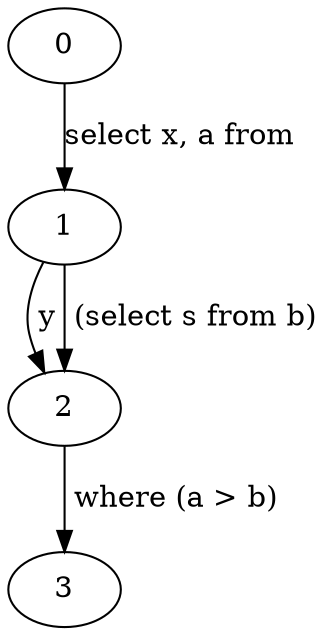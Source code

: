 digraph g
{
0;1;2;3;
0 -> 1 [label="select x, a from "];
1 -> 2 [label=" y"];
1 -> 2 [label=" (select s from b)"];
2->3 [label=" where (a > b)"];
}